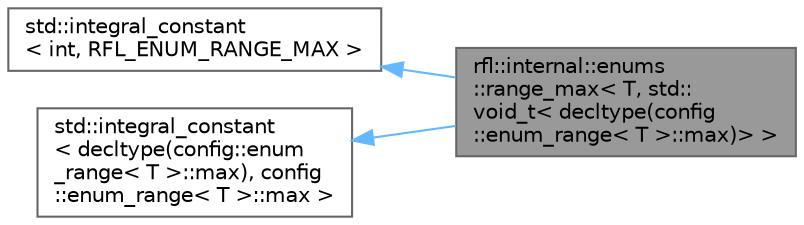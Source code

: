 digraph "rfl::internal::enums::range_max&lt; T, std::void_t&lt; decltype(config::enum_range&lt; T &gt;::max)&gt; &gt;"
{
 // LATEX_PDF_SIZE
  bgcolor="transparent";
  edge [fontname=Helvetica,fontsize=10,labelfontname=Helvetica,labelfontsize=10];
  node [fontname=Helvetica,fontsize=10,shape=box,height=0.2,width=0.4];
  rankdir="LR";
  Node1 [id="Node000001",label="rfl::internal::enums\l::range_max\< T, std::\lvoid_t\< decltype(config\l::enum_range\< T \>::max)\> \>",height=0.2,width=0.4,color="gray40", fillcolor="grey60", style="filled", fontcolor="black",tooltip=" "];
  Node2 -> Node1 [id="edge1_Node000001_Node000002",dir="back",color="steelblue1",style="solid",tooltip=" "];
  Node2 [id="Node000002",label="std::integral_constant\l\< int, RFL_ENUM_RANGE_MAX \>",height=0.2,width=0.4,color="gray40", fillcolor="white", style="filled",tooltip=" "];
  Node3 -> Node1 [id="edge2_Node000001_Node000003",dir="back",color="steelblue1",style="solid",tooltip=" "];
  Node3 [id="Node000003",label="std::integral_constant\l\< decltype(config::enum\l_range\< T \>::max), config\l::enum_range\< T \>::max \>",height=0.2,width=0.4,color="gray40", fillcolor="white", style="filled",tooltip=" "];
}
